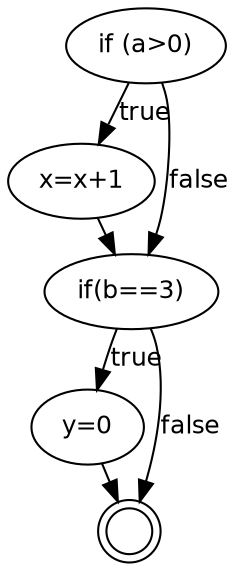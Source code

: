 digraph livro {
   size="7.5,10"; 
   ratio=auto;
   nodesep=0.1;
   ranksep=0.05;
   node[fontsize=12,fontname=Helvetica];
edge[fontsize=12,fontname=Helvetica];
fontsize=12;
fontname=Helvetica;

1 [label="if (a>0)",]
2 [label="x=x+1"]
3 [label="if(b==3)"]
4 [label="y=0"]
5 [label="",shape=doublecircle,width=0.3,height=0.3]
1 -> 2 [label="true"];
1 -> 3 [label="false"];
2 -> 3;
3 -> 4 [label="true"];
3 -> 5 [label="false"];
4 -> 5;
}